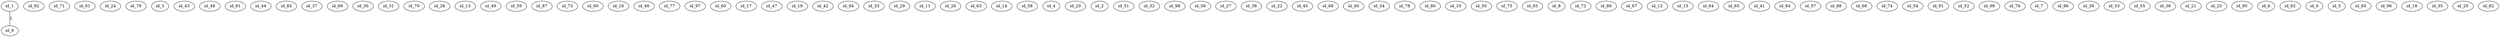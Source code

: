 graph GR{
id_1;
id_92;
id_71;
id_61;
id_24;
id_79;
id_3;
id_43;
id_48;
id_81;
id_44;
id_83;
id_37;
id_69;
id_30;
id_31;
id_70;
id_28;
id_13;
id_49;
id_59;
id_87;
id_73;
id_90;
id_16;
id_46;
id_77;
id_97;
id_60;
id_17;
id_47;
id_19;
id_42;
id_94;
id_33;
id_29;
id_11;
id_26;
id_63;
id_14;
id_58;
id_4;
id_20;
id_2;
id_51;
id_32;
id_98;
id_56;
id_27;
id_38;
id_22;
id_45;
id_68;
id_40;
id_34;
id_78;
id_80;
id_10;
id_50;
id_75;
id_9;
id_93;
id_8;
id_72;
id_89;
id_67;
id_12;
id_15;
id_64;
id_65;
id_41;
id_84;
id_57;
id_88;
id_66;
id_74;
id_54;
id_91;
id_52;
id_99;
id_76;
id_7;
id_86;
id_39;
id_53;
id_55;
id_36;
id_21;
id_23;
id_95;
id_6;
id_62;
id_0;
id_5;
id_85;
id_96;
id_18;
id_35;
id_25;
id_82;
id_1;
id_11;
id_1;
id_9;
id_1--id_9[label=1];
}